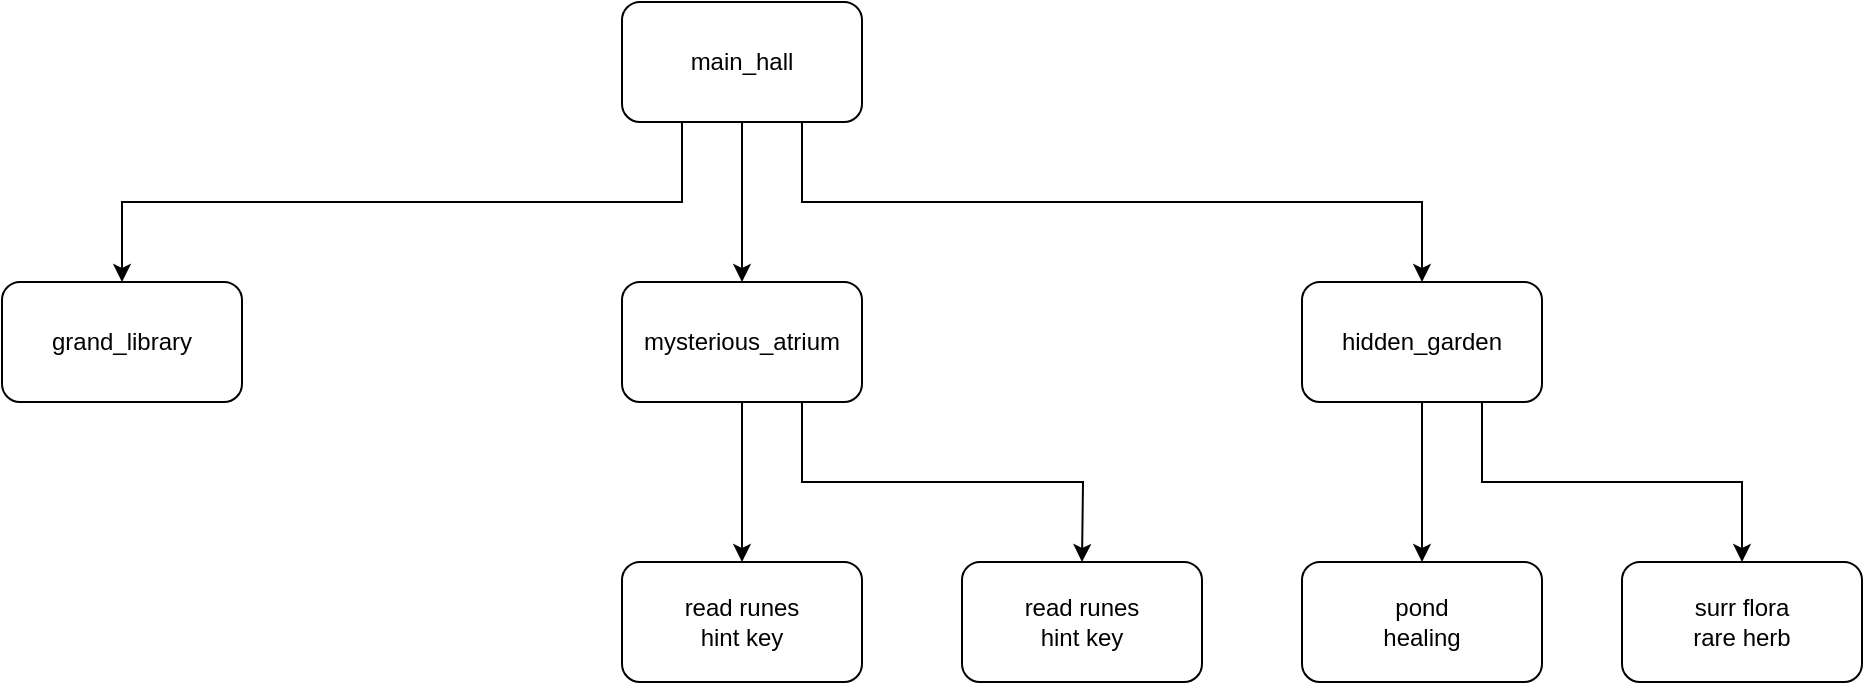 <mxfile version="24.0.5" type="device">
  <diagram name="Page-1" id="-QL2vMFQWW5ThcARJzX8">
    <mxGraphModel dx="1195" dy="655" grid="1" gridSize="10" guides="1" tooltips="1" connect="1" arrows="1" fold="1" page="1" pageScale="1" pageWidth="827" pageHeight="1169" math="0" shadow="0">
      <root>
        <mxCell id="0" />
        <mxCell id="1" parent="0" />
        <mxCell id="dvUqUEZoBv8NehINJM0M-3" value="" style="edgeStyle=orthogonalEdgeStyle;rounded=0;orthogonalLoop=1;jettySize=auto;html=1;" edge="1" parent="1" source="dvUqUEZoBv8NehINJM0M-1" target="dvUqUEZoBv8NehINJM0M-2">
          <mxGeometry relative="1" as="geometry" />
        </mxCell>
        <mxCell id="dvUqUEZoBv8NehINJM0M-20" style="edgeStyle=orthogonalEdgeStyle;rounded=0;orthogonalLoop=1;jettySize=auto;html=1;exitX=0.25;exitY=1;exitDx=0;exitDy=0;entryX=0.5;entryY=0;entryDx=0;entryDy=0;" edge="1" parent="1" source="dvUqUEZoBv8NehINJM0M-1" target="dvUqUEZoBv8NehINJM0M-8">
          <mxGeometry relative="1" as="geometry" />
        </mxCell>
        <mxCell id="dvUqUEZoBv8NehINJM0M-21" style="edgeStyle=orthogonalEdgeStyle;rounded=0;orthogonalLoop=1;jettySize=auto;html=1;exitX=0.75;exitY=1;exitDx=0;exitDy=0;" edge="1" parent="1" source="dvUqUEZoBv8NehINJM0M-1" target="dvUqUEZoBv8NehINJM0M-6">
          <mxGeometry relative="1" as="geometry" />
        </mxCell>
        <mxCell id="dvUqUEZoBv8NehINJM0M-1" value="main_hall" style="rounded=1;whiteSpace=wrap;html=1;" vertex="1" parent="1">
          <mxGeometry x="340" y="100" width="120" height="60" as="geometry" />
        </mxCell>
        <mxCell id="dvUqUEZoBv8NehINJM0M-15" value="" style="edgeStyle=orthogonalEdgeStyle;rounded=0;orthogonalLoop=1;jettySize=auto;html=1;" edge="1" parent="1" source="dvUqUEZoBv8NehINJM0M-2" target="dvUqUEZoBv8NehINJM0M-14">
          <mxGeometry relative="1" as="geometry" />
        </mxCell>
        <mxCell id="dvUqUEZoBv8NehINJM0M-23" style="edgeStyle=orthogonalEdgeStyle;rounded=0;orthogonalLoop=1;jettySize=auto;html=1;exitX=0.75;exitY=1;exitDx=0;exitDy=0;" edge="1" parent="1" source="dvUqUEZoBv8NehINJM0M-2">
          <mxGeometry relative="1" as="geometry">
            <mxPoint x="570" y="380" as="targetPoint" />
          </mxGeometry>
        </mxCell>
        <mxCell id="dvUqUEZoBv8NehINJM0M-2" value="mysterious_atrium" style="whiteSpace=wrap;html=1;rounded=1;" vertex="1" parent="1">
          <mxGeometry x="340" y="240" width="120" height="60" as="geometry" />
        </mxCell>
        <mxCell id="dvUqUEZoBv8NehINJM0M-11" value="" style="edgeStyle=orthogonalEdgeStyle;rounded=0;orthogonalLoop=1;jettySize=auto;html=1;" edge="1" parent="1" source="dvUqUEZoBv8NehINJM0M-6" target="dvUqUEZoBv8NehINJM0M-10">
          <mxGeometry relative="1" as="geometry" />
        </mxCell>
        <mxCell id="dvUqUEZoBv8NehINJM0M-22" style="edgeStyle=orthogonalEdgeStyle;rounded=0;orthogonalLoop=1;jettySize=auto;html=1;exitX=0.75;exitY=1;exitDx=0;exitDy=0;" edge="1" parent="1" source="dvUqUEZoBv8NehINJM0M-6" target="dvUqUEZoBv8NehINJM0M-12">
          <mxGeometry relative="1" as="geometry" />
        </mxCell>
        <mxCell id="dvUqUEZoBv8NehINJM0M-6" value="hidden_garden" style="whiteSpace=wrap;html=1;rounded=1;" vertex="1" parent="1">
          <mxGeometry x="680" y="240" width="120" height="60" as="geometry" />
        </mxCell>
        <mxCell id="dvUqUEZoBv8NehINJM0M-8" value="grand_library" style="whiteSpace=wrap;html=1;rounded=1;" vertex="1" parent="1">
          <mxGeometry x="30" y="240" width="120" height="60" as="geometry" />
        </mxCell>
        <mxCell id="dvUqUEZoBv8NehINJM0M-10" value="pond&lt;div&gt;healing&lt;/div&gt;" style="whiteSpace=wrap;html=1;rounded=1;" vertex="1" parent="1">
          <mxGeometry x="680" y="380" width="120" height="60" as="geometry" />
        </mxCell>
        <mxCell id="dvUqUEZoBv8NehINJM0M-12" value="surr flora&lt;div&gt;rare herb&lt;/div&gt;" style="whiteSpace=wrap;html=1;rounded=1;" vertex="1" parent="1">
          <mxGeometry x="840" y="380" width="120" height="60" as="geometry" />
        </mxCell>
        <mxCell id="dvUqUEZoBv8NehINJM0M-14" value="read runes&lt;div&gt;hint key&lt;/div&gt;" style="whiteSpace=wrap;html=1;rounded=1;" vertex="1" parent="1">
          <mxGeometry x="340" y="380" width="120" height="60" as="geometry" />
        </mxCell>
        <mxCell id="dvUqUEZoBv8NehINJM0M-24" value="read runes&lt;div&gt;hint key&lt;/div&gt;" style="whiteSpace=wrap;html=1;rounded=1;" vertex="1" parent="1">
          <mxGeometry x="510" y="380" width="120" height="60" as="geometry" />
        </mxCell>
      </root>
    </mxGraphModel>
  </diagram>
</mxfile>

